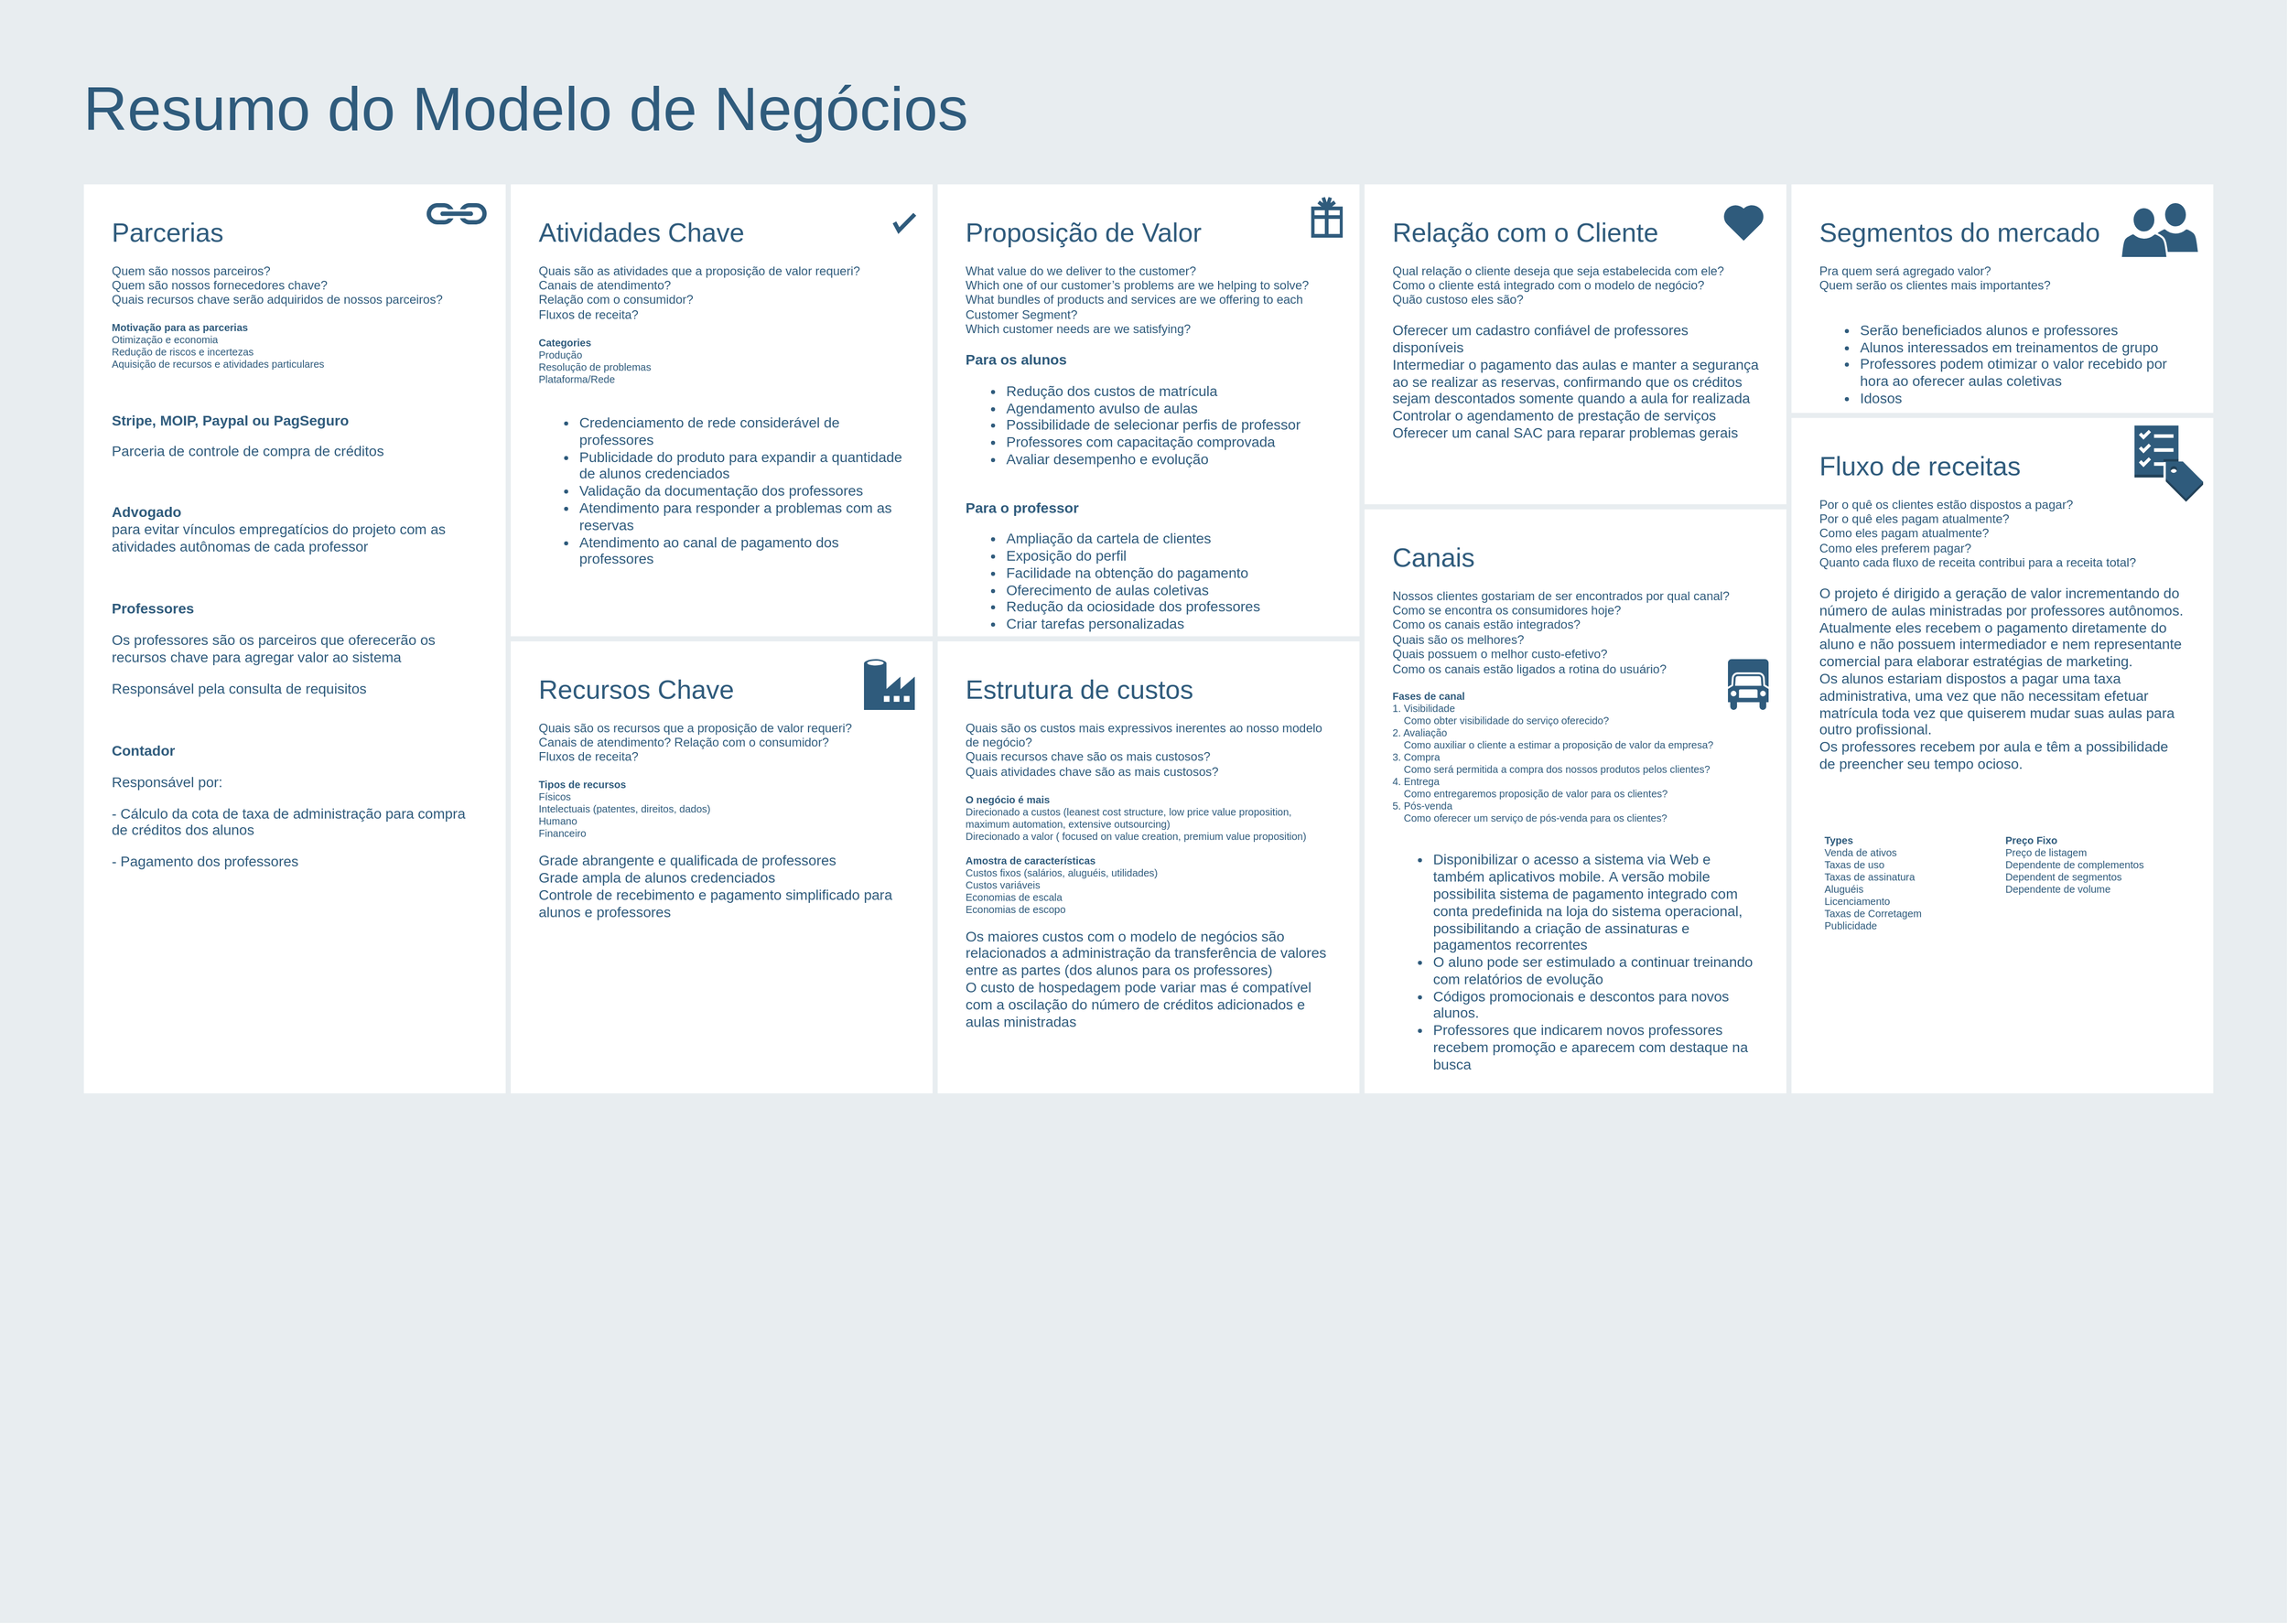 <mxfile version="12.1.1" type="github" pages="1">
  <diagram id="07fea595-8f29-1299-0266-81d95cde20df" name="Page-1">
    <mxGraphModel dx="4398" dy="1057" grid="1" gridSize="10" guides="1" tooltips="1" connect="1" arrows="1" fold="1" page="1" pageScale="1" pageWidth="1169" pageHeight="827" background="#ffffff" math="0" shadow="0">
      <root>
        <mxCell id="0"/>
        <mxCell id="1" parent="0"/>
        <mxCell id="698" value="" style="rounded=0;whiteSpace=wrap;html=1;shadow=0;labelBackgroundColor=none;strokeColor=none;strokeWidth=3;fillColor=#e8edf0;fontSize=60;fontColor=#2F5B7C;align=left;" parent="1" vertex="1">
          <mxGeometry x="-2290" y="41" width="2250" height="1598" as="geometry"/>
        </mxCell>
        <mxCell id="699" value="&lt;div style=&quot;font-size: 26px&quot;&gt;&lt;font style=&quot;font-size: 26px&quot;&gt;Relação com o Cliente&lt;/font&gt;&lt;/div&gt;&lt;div&gt;&lt;br&gt;&lt;/div&gt;&lt;div&gt;&lt;span&gt;Qual relação o cliente deseja que seja estabelecida com ele?&lt;/span&gt;&lt;br&gt;&lt;/div&gt;&lt;div&gt;&lt;span&gt;Como o cliente está integrado com o modelo de negócio?&lt;/span&gt;&lt;br&gt;&lt;/div&gt;&lt;div&gt;Quão custoso eles são?&lt;/div&gt;&lt;div&gt;&lt;br&gt;&lt;/div&gt;&lt;div style=&quot;font-size: 14px&quot;&gt;&lt;font style=&quot;font-size: 14px&quot;&gt;Oferecer um cadastro confiável de professores disponíveis&lt;/font&gt;&lt;/div&gt;&lt;div style=&quot;font-size: 14px&quot;&gt;&lt;font style=&quot;font-size: 14px&quot;&gt;Intermediar o pagamento das aulas e manter a segurança ao se realizar as reservas, confirmando que os créditos sejam descontados somente quando a aula for realizada&lt;/font&gt;&lt;/div&gt;&lt;div style=&quot;font-size: 14px&quot;&gt;&lt;font style=&quot;font-size: 14px&quot;&gt;Controlar o agendamento de prestação de serviços&lt;/font&gt;&lt;/div&gt;&lt;div style=&quot;font-size: 14px&quot;&gt;&lt;font style=&quot;font-size: 14px&quot;&gt;Oferecer um canal SAC para reparar problemas gerais&lt;/font&gt;&lt;/div&gt;" style="rounded=0;whiteSpace=wrap;html=1;shadow=0;labelBackgroundColor=none;strokeColor=#e8edf0;strokeWidth=5;fillColor=#ffffff;fontSize=12;fontColor=#2F5B7C;align=left;verticalAlign=top;spacing=30;" parent="1" vertex="1">
          <mxGeometry x="-950" y="220" width="420" height="320" as="geometry"/>
        </mxCell>
        <mxCell id="700" value="&lt;font&gt;&lt;font style=&quot;font-size: 26px&quot;&gt;Parcerias&lt;/font&gt;&lt;br&gt;&lt;/font&gt;&lt;font style=&quot;font-size: 12px&quot;&gt;&lt;br style=&quot;font-size: 12px&quot;&gt;&lt;font style=&quot;font-size: 12px&quot;&gt;Quem são nossos parceiros?&lt;br style=&quot;font-size: 12px&quot;&gt;Quem são nossos fornecedores chave?&lt;br style=&quot;font-size: 12px&quot;&gt;Quais recursos chave serão adquiridos de nossos parceiros?&lt;br style=&quot;font-size: 12px&quot;&gt;&lt;/font&gt;&lt;br style=&quot;font-size: 12px&quot;&gt;&lt;/font&gt;&lt;div style=&quot;font-size: 10px&quot;&gt;&lt;font style=&quot;font-size: 10px&quot;&gt;&lt;b&gt;Motivação para as parcerias&lt;/b&gt;&lt;/font&gt;&lt;/div&gt;&lt;div style=&quot;font-size: 10px&quot;&gt;&lt;font style=&quot;font-size: 10px&quot;&gt;Otimização e economia&lt;/font&gt;&lt;/div&gt;&lt;div style=&quot;font-size: 10px&quot;&gt;&lt;font style=&quot;font-size: 10px&quot;&gt;Redução de riscos e incertezas&lt;/font&gt;&lt;/div&gt;&lt;div style=&quot;font-size: 10px&quot;&gt;&lt;font style=&quot;font-size: 10px&quot;&gt;Aquisição de recursos e atividades particulares&lt;/font&gt;&lt;/div&gt;&lt;div style=&quot;font-size: 10px&quot;&gt;&lt;font style=&quot;font-size: 10px&quot;&gt;&lt;br&gt;&lt;/font&gt;&lt;/div&gt;&lt;div&gt;&lt;font style=&quot;font-size: 12px&quot;&gt;&lt;br&gt;&lt;/font&gt;&lt;/div&gt;&lt;p style=&quot;font-size: 14px&quot;&gt;&lt;font style=&quot;font-size: 14px&quot;&gt;&lt;font style=&quot;font-size: 14px&quot;&gt;&lt;b&gt;Stripe, MOIP, Paypal ou PagSeguro&lt;br&gt;&lt;/b&gt;&lt;/font&gt;&lt;/font&gt;&lt;/p&gt;&lt;p style=&quot;font-size: 14px&quot;&gt;&lt;font style=&quot;font-size: 14px&quot;&gt;&lt;font style=&quot;font-size: 14px&quot;&gt;&lt;font style=&quot;font-size: 14px&quot;&gt;Parceria de controle de compra de créditos&lt;/font&gt;&lt;/font&gt;&lt;br&gt;&lt;/font&gt;&lt;/p&gt;&lt;p&gt;&lt;font style=&quot;font-size: 14px&quot;&gt;&lt;b&gt;&lt;br&gt;&lt;/b&gt;&lt;/font&gt;&lt;/p&gt;&lt;p&gt;&lt;font style=&quot;font-size: 14px&quot;&gt;&lt;b&gt;Advogado&lt;br&gt;&lt;/b&gt;para evitar vínculos empregatícios do projeto com as atividades autônomas de cada professor&lt;/font&gt;&lt;/p&gt;&lt;p&gt;&lt;/p&gt;&lt;p style=&quot;font-size: 14px&quot;&gt;&lt;/p&gt;&lt;p style=&quot;font-size: 14px&quot;&gt;&lt;b&gt;&lt;br&gt;&lt;/b&gt;&lt;/p&gt;&lt;p style=&quot;font-size: 14px&quot;&gt;&lt;b&gt;Professores&lt;/b&gt;&lt;br&gt;&lt;/p&gt;&lt;p style=&quot;font-size: 14px&quot;&gt;&lt;font style=&quot;font-size: 14px&quot;&gt;Os professores são os parceiros que oferecerão os recursos chave para agregar valor ao sistema&lt;/font&gt;&lt;/p&gt;&lt;p style=&quot;font-size: 14px&quot;&gt;&lt;span&gt;Responsável pela consulta de requisitos&amp;nbsp;&lt;/span&gt;&lt;br&gt;&lt;/p&gt;&lt;p style=&quot;font-size: 14px&quot;&gt;&lt;b&gt;&lt;font style=&quot;font-size: 14px&quot;&gt;&lt;br&gt;&lt;/font&gt;&lt;/b&gt;&lt;/p&gt;&lt;p style=&quot;font-size: 14px&quot;&gt;&lt;b&gt;&lt;font style=&quot;font-size: 14px&quot;&gt;Contador&lt;/font&gt;&lt;/b&gt;&lt;/p&gt;&lt;p style=&quot;font-size: 14px&quot;&gt;&lt;font style=&quot;font-size: 14px&quot;&gt;Responsável por:&lt;/font&gt;&lt;/p&gt;&lt;p style=&quot;font-size: 14px&quot;&gt;&lt;font style=&quot;font-size: 14px&quot;&gt;- Cálculo da cota de taxa de administração para compra de créditos dos alunos&lt;/font&gt;&lt;/p&gt;&lt;p style=&quot;font-size: 14px&quot;&gt;&lt;font style=&quot;font-size: 14px&quot;&gt;- Pagamento dos professores&lt;/font&gt;&lt;/p&gt;" style="rounded=0;whiteSpace=wrap;html=1;shadow=0;labelBackgroundColor=none;strokeColor=#e8edf0;strokeWidth=5;fillColor=#ffffff;fontSize=12;fontColor=#2F5B7C;align=left;verticalAlign=top;spacing=30;" parent="1" vertex="1">
          <mxGeometry x="-2210" y="220" width="420" height="900" as="geometry"/>
        </mxCell>
        <mxCell id="701" value="&lt;font&gt;&lt;font style=&quot;font-size: 26px&quot;&gt;Atividades Chave&lt;/font&gt;&lt;br style=&quot;font-size: 12px&quot;&gt;&lt;/font&gt;&lt;font&gt;&lt;br style=&quot;font-size: 12px&quot;&gt;&lt;div&gt;Quais são as atividades que a proposição de valor requeri?&lt;/div&gt;&lt;div&gt;&lt;div&gt;Canais de atendimento?&amp;nbsp;&lt;/div&gt;&lt;div&gt;Relação com o consumidor?&lt;/div&gt;&lt;div&gt;Fluxos de receita?&lt;/div&gt;&lt;/div&gt;&lt;div&gt;&lt;br&gt;&lt;/div&gt;&lt;/font&gt;&lt;div style=&quot;font-size: 10px&quot;&gt;&lt;div&gt;&lt;b&gt;Categories&lt;/b&gt;&lt;/div&gt;&lt;div&gt;Produção&lt;/div&gt;&lt;div&gt;Resolução de problemas&lt;/div&gt;&lt;div&gt;Plataforma/Rede&lt;/div&gt;&lt;/div&gt;&lt;div&gt;&lt;br&gt;&lt;/div&gt;&lt;p style=&quot;font-size: 14px&quot;&gt;&lt;/p&gt;&lt;ul style=&quot;font-size: 14px&quot;&gt;&lt;li&gt;Credenciamento de rede considerável de professores&lt;/li&gt;&lt;li&gt;Publicidade do produto para expandir a quantidade de alunos credenciados&lt;/li&gt;&lt;li&gt;Validação da documentação dos professores&lt;/li&gt;&lt;li&gt;Atendimento para responder a problemas com as reservas&lt;/li&gt;&lt;li&gt;Atendimento ao canal de pagamento dos professores&lt;/li&gt;&lt;/ul&gt;&lt;p&gt;&lt;/p&gt;" style="rounded=0;whiteSpace=wrap;html=1;shadow=0;labelBackgroundColor=none;strokeColor=#e8edf0;strokeWidth=5;fillColor=#ffffff;fontSize=12;fontColor=#2F5B7C;align=left;verticalAlign=top;spacing=30;" parent="1" vertex="1">
          <mxGeometry x="-1790" y="220" width="420" height="450" as="geometry"/>
        </mxCell>
        <mxCell id="702" value="&lt;div&gt;&lt;font style=&quot;font-size: 26px&quot;&gt;Recursos Chave&lt;/font&gt;&lt;/div&gt;&lt;div&gt;&lt;br&gt;&lt;/div&gt;&lt;div&gt;Quais são os recursos que a proposição de valor requeri?&lt;/div&gt;&lt;div&gt;Canais de atendimento? Relação com o consumidor?&lt;/div&gt;&lt;div&gt;Fluxos de receita?&lt;/div&gt;&lt;div&gt;&lt;br&gt;&lt;/div&gt;&lt;div style=&quot;font-size: 10px&quot;&gt;&lt;font style=&quot;font-size: 10px&quot;&gt;&lt;b&gt;Tipos de recursos&lt;/b&gt;&lt;/font&gt;&lt;/div&gt;&lt;div style=&quot;font-size: 10px&quot;&gt;&lt;font style=&quot;font-size: 10px&quot;&gt;Físicos&lt;/font&gt;&lt;/div&gt;&lt;div style=&quot;font-size: 10px&quot;&gt;&lt;font style=&quot;font-size: 10px&quot;&gt;Intelectuais (patentes, direitos, dados)&lt;/font&gt;&lt;/div&gt;&lt;div style=&quot;font-size: 10px&quot;&gt;&lt;font style=&quot;font-size: 10px&quot;&gt;Humano&lt;/font&gt;&lt;/div&gt;&lt;div style=&quot;font-size: 10px&quot;&gt;&lt;font style=&quot;font-size: 10px&quot;&gt;Financeiro&lt;/font&gt;&lt;/div&gt;&lt;div style=&quot;font-size: 10px&quot;&gt;&lt;font style=&quot;font-size: 10px&quot;&gt;&lt;br&gt;&lt;/font&gt;&lt;/div&gt;&lt;div style=&quot;font-size: 14px&quot;&gt;&lt;font style=&quot;font-size: 14px&quot;&gt;Grade abrangente e qualificada de professores&lt;/font&gt;&lt;/div&gt;&lt;div style=&quot;font-size: 14px&quot;&gt;&lt;font style=&quot;font-size: 14px&quot;&gt;Grade ampla de alunos credenciados&lt;/font&gt;&lt;/div&gt;&lt;div style=&quot;font-size: 14px&quot;&gt;&lt;font style=&quot;font-size: 14px&quot;&gt;Controle de recebimento e pagamento simplificado para alunos e professores&lt;/font&gt;&lt;/div&gt;&lt;div style=&quot;font-size: 14px&quot;&gt;&lt;br&gt;&lt;/div&gt;" style="rounded=0;whiteSpace=wrap;html=1;shadow=0;labelBackgroundColor=none;strokeColor=#e8edf0;strokeWidth=5;fillColor=#ffffff;fontSize=12;fontColor=#2F5B7C;align=left;verticalAlign=top;spacing=30;" parent="1" vertex="1">
          <mxGeometry x="-1790" y="670" width="420" height="450" as="geometry"/>
        </mxCell>
        <mxCell id="703" value="&lt;div style=&quot;font-size: 26px&quot;&gt;&lt;font style=&quot;font-size: 26px&quot;&gt;Proposição de Valor&lt;/font&gt;&lt;/div&gt;&lt;div&gt;&lt;br&gt;&lt;/div&gt;&lt;div&gt;What value do we deliver to the customer?&lt;/div&gt;&lt;div&gt;Which one of our customer’s problems are we helping to solve?&lt;/div&gt;&lt;div&gt;What bundles of products and services are we offering to each Customer Segment?&lt;/div&gt;&lt;div&gt;Which customer needs are we satisfying?&lt;/div&gt;&lt;div&gt;&lt;br&gt;&lt;/div&gt;&lt;div style=&quot;font-size: 14px&quot;&gt;&lt;b&gt;&lt;font style=&quot;font-size: 14px&quot;&gt;Para os alunos&lt;/font&gt;&lt;/b&gt;&lt;/div&gt;&lt;div style=&quot;font-size: 14px&quot;&gt;&lt;ul&gt;&lt;li&gt;&lt;font style=&quot;font-size: 14px&quot;&gt;Redução dos custos de matrícula&lt;/font&gt;&lt;/li&gt;&lt;li&gt;&lt;font style=&quot;font-size: 14px&quot;&gt;Agendamento avulso de aulas&lt;/font&gt;&lt;/li&gt;&lt;li&gt;&lt;font style=&quot;font-size: 14px&quot;&gt;Possibilidade de selecionar perfis de professor&lt;/font&gt;&lt;/li&gt;&lt;li&gt;&lt;font style=&quot;font-size: 14px&quot;&gt;Professores com capacitação comprovada&lt;/font&gt;&lt;/li&gt;&lt;li&gt;&lt;font style=&quot;font-size: 14px&quot;&gt;Avaliar desempenho e evolução&lt;/font&gt;&lt;/li&gt;&lt;/ul&gt;&lt;/div&gt;&lt;div style=&quot;font-size: 14px&quot;&gt;&lt;font style=&quot;font-size: 14px&quot;&gt;&lt;br&gt;&lt;/font&gt;&lt;/div&gt;&lt;div style=&quot;font-size: 14px&quot;&gt;&lt;font style=&quot;font-size: 14px&quot;&gt;&lt;b&gt;Para o professor&lt;/b&gt;&lt;/font&gt;&lt;/div&gt;&lt;div style=&quot;font-size: 14px&quot;&gt;&lt;ul&gt;&lt;li&gt;&lt;font style=&quot;font-size: 14px&quot;&gt;Ampliação da cartela de clientes&lt;/font&gt;&lt;/li&gt;&lt;li&gt;&lt;font style=&quot;font-size: 14px&quot;&gt;Exposição do perfil&lt;/font&gt;&lt;/li&gt;&lt;li&gt;&lt;font style=&quot;font-size: 14px&quot;&gt;Facilidade na obtenção do pagamento&lt;/font&gt;&lt;/li&gt;&lt;li&gt;&lt;font style=&quot;font-size: 14px&quot;&gt;Oferecimento de aulas coletivas&lt;/font&gt;&lt;/li&gt;&lt;li&gt;&lt;font style=&quot;font-size: 14px&quot;&gt;Redução da ociosidade dos professores&lt;/font&gt;&lt;/li&gt;&lt;li&gt;&lt;font style=&quot;font-size: 14px&quot;&gt;Criar tarefas personalizadas&lt;/font&gt;&lt;/li&gt;&lt;/ul&gt;&lt;/div&gt;" style="rounded=0;whiteSpace=wrap;html=1;shadow=0;labelBackgroundColor=none;strokeColor=#e8edf0;strokeWidth=5;fillColor=#ffffff;fontSize=12;fontColor=#2F5B7C;align=left;verticalAlign=top;spacing=30;" parent="1" vertex="1">
          <mxGeometry x="-1370" y="220" width="420" height="450" as="geometry"/>
        </mxCell>
        <mxCell id="704" value="&lt;div&gt;&lt;font style=&quot;font-size: 26px&quot;&gt;Segmentos do mercado&lt;/font&gt;&lt;/div&gt;&lt;div&gt;&lt;br&gt;&lt;/div&gt;&lt;div&gt;Pra quem será agregado valor?&lt;/div&gt;&lt;div&gt;Quem serão os clientes mais importantes?&lt;/div&gt;&lt;div&gt;&lt;br&gt;&lt;/div&gt;&lt;div style=&quot;font-size: 14px&quot;&gt;&lt;ul&gt;&lt;li&gt;&lt;font style=&quot;font-size: 14px&quot;&gt;Serão beneficiados alunos e professores&lt;/font&gt;&lt;/li&gt;&lt;li&gt;&lt;font style=&quot;font-size: 14px&quot;&gt;Alunos interessados em treinamentos de grupo&lt;/font&gt;&lt;/li&gt;&lt;li&gt;&lt;font style=&quot;font-size: 14px&quot;&gt;Professores podem otimizar o valor recebido por hora ao oferecer aulas coletivas&lt;/font&gt;&lt;/li&gt;&lt;li&gt;&lt;font style=&quot;font-size: 14px&quot;&gt;Idosos&lt;/font&gt;&lt;/li&gt;&lt;/ul&gt;&lt;/div&gt;" style="rounded=0;whiteSpace=wrap;html=1;shadow=0;labelBackgroundColor=none;strokeColor=#e8edf0;strokeWidth=5;fillColor=#ffffff;fontSize=12;fontColor=#2F5B7C;align=left;verticalAlign=top;spacing=30;" parent="1" vertex="1">
          <mxGeometry x="-530" y="220" width="420" height="230" as="geometry"/>
        </mxCell>
        <mxCell id="705" value="&lt;div&gt;&lt;font style=&quot;font-size: 26px&quot;&gt;Canais&lt;/font&gt;&lt;/div&gt;&lt;div&gt;&lt;br&gt;&lt;/div&gt;&lt;div&gt;&lt;span&gt;Nossos clientes gostariam de ser encontrados por qual canal?&lt;/span&gt;&lt;br&gt;&lt;/div&gt;&lt;div&gt;Como se encontra os consumidores hoje?&lt;/div&gt;&lt;div&gt;Como os canais estão integrados?&lt;/div&gt;&lt;div&gt;Quais são os melhores?&lt;/div&gt;&lt;div&gt;Quais possuem o melhor custo-efetivo?&lt;/div&gt;&lt;div&gt;Como os canais estão ligados a rotina do usuário?&lt;/div&gt;&lt;div&gt;&lt;br&gt;&lt;/div&gt;&lt;div style=&quot;font-size: 10px&quot;&gt;&lt;font style=&quot;font-size: 10px&quot;&gt;&lt;b&gt;Fases de canal&lt;/b&gt;&lt;/font&gt;&lt;/div&gt;&lt;div style=&quot;font-size: 10px&quot;&gt;&lt;font style=&quot;font-size: 10px&quot;&gt;1. Visibilidade&lt;/font&gt;&lt;/div&gt;&lt;div style=&quot;font-size: 10px&quot;&gt;&lt;font style=&quot;font-size: 10px&quot;&gt;&amp;nbsp; &amp;nbsp; Como obter visibilidade do serviço oferecido?&lt;/font&gt;&lt;/div&gt;&lt;div style=&quot;font-size: 10px&quot;&gt;&lt;font style=&quot;font-size: 10px&quot;&gt;2. Avaliação&lt;/font&gt;&lt;/div&gt;&lt;div style=&quot;font-size: 10px&quot;&gt;&lt;font style=&quot;font-size: 10px&quot;&gt;&amp;nbsp; &amp;nbsp; Como auxiliar o cliente a estimar a proposição de valor da empresa?&lt;/font&gt;&lt;/div&gt;&lt;div style=&quot;font-size: 10px&quot;&gt;&lt;font style=&quot;font-size: 10px&quot;&gt;3. Compra&lt;/font&gt;&lt;/div&gt;&lt;div style=&quot;font-size: 10px&quot;&gt;&lt;font style=&quot;font-size: 10px&quot;&gt;&amp;nbsp; &amp;nbsp; Como será permitida a compra dos nossos produtos pelos clientes?&lt;/font&gt;&lt;/div&gt;&lt;div style=&quot;font-size: 10px&quot;&gt;&lt;font style=&quot;font-size: 10px&quot;&gt;4. Entrega&lt;/font&gt;&lt;/div&gt;&lt;div style=&quot;font-size: 10px&quot;&gt;&lt;font style=&quot;font-size: 10px&quot;&gt;&amp;nbsp; &amp;nbsp; Como entregaremos proposição de valor para os clientes?&lt;/font&gt;&lt;/div&gt;&lt;div style=&quot;font-size: 10px&quot;&gt;&lt;font style=&quot;font-size: 10px&quot;&gt;5. Pós-venda&lt;/font&gt;&lt;/div&gt;&lt;div style=&quot;font-size: 10px&quot;&gt;&lt;font style=&quot;font-size: 10px&quot;&gt;&amp;nbsp; &amp;nbsp; Como oferecer um serviço de pós-venda para os clientes?&lt;/font&gt;&lt;/div&gt;&lt;div style=&quot;font-size: 10px&quot;&gt;&lt;br&gt;&lt;/div&gt;&lt;div style=&quot;font-size: 14px&quot;&gt;&lt;ul&gt;&lt;li&gt;&lt;font style=&quot;font-size: 14px&quot;&gt;Disponibilizar o acesso a sistema via Web e também aplicativos mobile.&amp;nbsp;&lt;/font&gt;&lt;span&gt;A versão mobile possibilita sistema de pagamento integrado com conta predefinida na loja do sistema operacional, possibilitando a criação de assinaturas e pagamentos recorrentes&lt;/span&gt;&lt;/li&gt;&lt;li&gt;&lt;font style=&quot;font-size: 14px&quot;&gt;O aluno pode ser estimulado a continuar treinando com relatórios de evolução&lt;/font&gt;&lt;/li&gt;&lt;li&gt;&lt;font style=&quot;font-size: 14px&quot;&gt;Códigos promocionais e descontos para novos alunos.&lt;/font&gt;&lt;/li&gt;&lt;li&gt;&lt;font style=&quot;font-size: 14px&quot;&gt;Professores que indicarem novos professores recebem promoção e aparecem com destaque na busca&lt;/font&gt;&lt;/li&gt;&lt;/ul&gt;&lt;/div&gt;" style="rounded=0;whiteSpace=wrap;html=1;shadow=0;labelBackgroundColor=none;strokeColor=#e8edf0;strokeWidth=5;fillColor=#ffffff;fontSize=12;fontColor=#2F5B7C;align=left;verticalAlign=top;spacing=30;" parent="1" vertex="1">
          <mxGeometry x="-950" y="540" width="420" height="580" as="geometry"/>
        </mxCell>
        <mxCell id="706" value="&lt;div style=&quot;font-size: 26px&quot;&gt;&lt;font style=&quot;font-size: 26px&quot;&gt;Estrutura de custos&lt;/font&gt;&lt;/div&gt;&lt;div&gt;&lt;br&gt;&lt;/div&gt;&lt;div&gt;Quais são os custos mais expressivos inerentes ao nosso modelo de negócio?&lt;/div&gt;&lt;div&gt;Quais recursos chave são os mais custosos?&lt;/div&gt;&lt;div&gt;Quais atividades chave são as mais custosos?&lt;/div&gt;&lt;div&gt;&lt;br&gt;&lt;/div&gt;&lt;div style=&quot;font-size: 10px&quot;&gt;&lt;font style=&quot;font-size: 10px&quot;&gt;&lt;b&gt;O negócio é mais&lt;/b&gt;&lt;/font&gt;&lt;/div&gt;&lt;div style=&quot;font-size: 10px&quot;&gt;&lt;font style=&quot;font-size: 10px&quot;&gt;Direcionado a custos (leanest cost structure, low price value proposition, maximum automation, extensive outsourcing)&lt;/font&gt;&lt;/div&gt;&lt;div style=&quot;font-size: 10px&quot;&gt;&lt;font style=&quot;font-size: 10px&quot;&gt;Direcionado a valor ( focused on value creation, premium value proposition)&lt;/font&gt;&lt;/div&gt;&lt;div style=&quot;font-size: 10px&quot;&gt;&lt;font style=&quot;font-size: 10px&quot;&gt;&lt;br&gt;&lt;/font&gt;&lt;/div&gt;&lt;div style=&quot;font-size: 10px&quot;&gt;&lt;font style=&quot;font-size: 10px&quot;&gt;&lt;b&gt;Amostra de características&lt;/b&gt;&lt;/font&gt;&lt;/div&gt;&lt;div style=&quot;font-size: 10px&quot;&gt;&lt;font style=&quot;font-size: 10px&quot;&gt;Custos fixos (salários, aluguéis, utilidades)&lt;/font&gt;&lt;/div&gt;&lt;div style=&quot;font-size: 10px&quot;&gt;&lt;font style=&quot;font-size: 10px&quot;&gt;Custos variáveis&lt;/font&gt;&lt;/div&gt;&lt;div style=&quot;font-size: 10px&quot;&gt;&lt;font style=&quot;font-size: 10px&quot;&gt;Economias de escala&lt;/font&gt;&lt;/div&gt;&lt;div style=&quot;font-size: 10px&quot;&gt;&lt;font style=&quot;font-size: 10px&quot;&gt;Economias de escopo&lt;/font&gt;&lt;/div&gt;&lt;div style=&quot;font-size: 10px&quot;&gt;&lt;font style=&quot;font-size: 10px&quot;&gt;&lt;br&gt;&lt;/font&gt;&lt;/div&gt;&lt;div style=&quot;font-size: 14px&quot;&gt;&lt;font style=&quot;font-size: 14px&quot;&gt;Os maiores custos com o modelo de negócios são relacionados a administração da transferência de valores entre as partes (dos alunos para os professores)&lt;/font&gt;&lt;/div&gt;&lt;div style=&quot;font-size: 14px&quot;&gt;&lt;font style=&quot;font-size: 14px&quot;&gt;O custo de hospedagem pode variar mas é compatível com a oscilação do número de créditos adicionados e aulas ministradas&lt;/font&gt;&lt;/div&gt;" style="rounded=0;whiteSpace=wrap;html=1;shadow=0;labelBackgroundColor=none;strokeColor=#e8edf0;strokeWidth=5;fillColor=#ffffff;fontSize=12;fontColor=#2F5B7C;align=left;verticalAlign=top;spacing=30;" parent="1" vertex="1">
          <mxGeometry x="-1370" y="670" width="420" height="450" as="geometry"/>
        </mxCell>
        <mxCell id="707" value="&lt;div style=&quot;font-size: 26px&quot;&gt;&lt;font style=&quot;font-size: 26px&quot;&gt;Fluxo de receitas&lt;/font&gt;&lt;/div&gt;&lt;div&gt;&lt;br&gt;&lt;/div&gt;&lt;div&gt;Por o quê os clientes estão dispostos a pagar?&lt;/div&gt;&lt;div&gt;Por o quê eles pagam atualmente?&lt;/div&gt;&lt;div&gt;Como eles pagam atualmente?&lt;/div&gt;&lt;div&gt;Como eles preferem pagar?&lt;/div&gt;&lt;div&gt;Quanto cada fluxo de receita contribui para a receita total?&lt;/div&gt;&lt;div&gt;&lt;br&gt;&lt;/div&gt;&lt;div style=&quot;font-size: 14px&quot;&gt;&lt;font style=&quot;font-size: 14px&quot;&gt;O projeto é dirigido a geração de valor incrementando do número de aulas ministradas por professores autônomos.&amp;nbsp;&lt;/font&gt;&lt;/div&gt;&lt;div style=&quot;font-size: 14px&quot;&gt;&lt;font style=&quot;font-size: 14px&quot;&gt;Atualmente eles recebem o pagamento diretamente do aluno e não possuem intermediador e nem representante comercial para elaborar estratégias de marketing.&lt;/font&gt;&lt;/div&gt;&lt;div style=&quot;font-size: 14px&quot;&gt;&lt;font style=&quot;font-size: 14px&quot;&gt;Os alunos estariam dispostos a pagar uma taxa administrativa, uma vez que não necessitam efetuar matrícula toda vez que quiserem mudar suas aulas para outro profissional.&lt;/font&gt;&lt;/div&gt;&lt;div style=&quot;font-size: 14px&quot;&gt;&lt;font style=&quot;font-size: 14px&quot;&gt;Os professores recebem por aula e têm a possibilidade de preencher seu tempo ocioso.&lt;/font&gt;&lt;/div&gt;" style="rounded=0;whiteSpace=wrap;html=1;shadow=0;labelBackgroundColor=none;strokeColor=#e8edf0;strokeWidth=5;fillColor=#ffffff;fontSize=12;fontColor=#2F5B7C;align=left;verticalAlign=top;spacing=30;" parent="1" vertex="1">
          <mxGeometry x="-530" y="450" width="420" height="670" as="geometry"/>
        </mxCell>
        <mxCell id="708" value="Resumo do Modelo de Negócios" style="text;html=1;resizable=0;points=[];autosize=1;align=left;verticalAlign=top;spacingTop=-4;fontSize=60;fontColor=#2F5B7C;" parent="1" vertex="1">
          <mxGeometry x="-2210" y="110" width="890" height="70" as="geometry"/>
        </mxCell>
        <mxCell id="709" value="" style="html=1;verticalLabelPosition=bottom;labelBackgroundColor=#ffffff;verticalAlign=top;shadow=0;dashed=0;strokeWidth=4;shape=mxgraph.ios7.misc.check;strokeColor=#2F5B7C;fillColor=#ffffff;gradientColor=none;fontSize=12;fontColor=#2F5B7C;align=left;" parent="1" vertex="1">
          <mxGeometry x="-1410" y="252" width="20" height="16" as="geometry"/>
        </mxCell>
        <mxCell id="710" value="" style="shape=mxgraph.signs.travel.present;html=1;fillColor=#2F5B7C;strokeColor=none;verticalLabelPosition=bottom;verticalAlign=top;align=center;shadow=0;labelBackgroundColor=none;fontSize=12;fontColor=#2F5B7C;" parent="1" vertex="1">
          <mxGeometry x="-1000" y="235" width="31" height="40" as="geometry"/>
        </mxCell>
        <mxCell id="711" value="" style="html=1;verticalLabelPosition=bottom;labelBackgroundColor=#ffffff;verticalAlign=top;strokeWidth=3;strokeColor=none;fillColor=#2F5B7C;shadow=0;dashed=0;shape=mxgraph.ios7.icons.heart;fontSize=12;fontColor=#2F5B7C;align=left;" parent="1" vertex="1">
          <mxGeometry x="-595.0" y="242" width="41" height="36" as="geometry"/>
        </mxCell>
        <mxCell id="713" value="&lt;div style=&quot;font-size: 10px&quot;&gt;&lt;b&gt;Preço Fixo&lt;/b&gt;&lt;/div&gt;&lt;div style=&quot;font-size: 10px&quot;&gt;Preço de listagem&lt;/div&gt;&lt;div style=&quot;font-size: 10px&quot;&gt;Dependente de complementos&lt;/div&gt;&lt;div style=&quot;font-size: 10px&quot;&gt;&lt;span&gt;Dependent de segmentos&lt;/span&gt;&lt;br&gt;&lt;/div&gt;&lt;div style=&quot;font-size: 10px&quot;&gt;Dependente de volume&lt;/div&gt;" style="text;html=1;resizable=0;points=[];autosize=1;align=left;verticalAlign=top;spacingTop=-4;fontSize=10;fontColor=#2F5B7C;" parent="1" vertex="1">
          <mxGeometry x="-319" y="860" width="150" height="60" as="geometry"/>
        </mxCell>
        <mxCell id="714" value="&lt;div style=&quot;font-size: 10px&quot;&gt;&lt;b&gt;Types&lt;/b&gt;&lt;/div&gt;&lt;div style=&quot;font-size: 10px&quot;&gt;Venda de ativos&lt;/div&gt;&lt;div style=&quot;font-size: 10px&quot;&gt;Taxas de uso&lt;/div&gt;&lt;div style=&quot;font-size: 10px&quot;&gt;Taxas de assinatura&lt;/div&gt;&lt;div style=&quot;font-size: 10px&quot;&gt;Aluguéis&lt;/div&gt;&lt;div style=&quot;font-size: 10px&quot;&gt;Licenciamento&lt;/div&gt;&lt;div style=&quot;font-size: 10px&quot;&gt;Taxas de Corretagem&lt;/div&gt;&lt;div style=&quot;font-size: 10px&quot;&gt;Publicidade&lt;/div&gt;" style="text;html=1;resizable=0;points=[];autosize=1;align=left;verticalAlign=top;spacingTop=-4;fontSize=10;fontColor=#2F5B7C;" parent="1" vertex="1">
          <mxGeometry x="-497" y="860" width="110" height="100" as="geometry"/>
        </mxCell>
        <mxCell id="715" value="" style="shadow=0;dashed=0;html=1;strokeColor=none;labelPosition=center;verticalLabelPosition=bottom;verticalAlign=top;shape=mxgraph.mscae.cloud.data_factory;fillColor=#2F5B7C;labelBackgroundColor=none;fontSize=10;fontColor=#2F5B7C;align=left;" parent="1" vertex="1">
          <mxGeometry x="-1440" y="690" width="50" height="50" as="geometry"/>
        </mxCell>
        <mxCell id="716" value="" style="shape=mxgraph.signs.transportation.truck_6;html=1;fillColor=#2F5B7C;strokeColor=none;verticalLabelPosition=bottom;verticalAlign=top;align=center;shadow=0;labelBackgroundColor=none;fontSize=10;fontColor=#2F5B7C;aspect=fixed;" parent="1" vertex="1">
          <mxGeometry x="-590" y="690" width="40" height="50" as="geometry"/>
        </mxCell>
        <mxCell id="717" value="" style="shape=image;html=1;verticalAlign=top;verticalLabelPosition=bottom;labelBackgroundColor=#ffffff;imageAspect=0;aspect=fixed;image=https://cdn4.iconfinder.com/data/icons/evil-icons-user-interface/64/price-128.png;shadow=0;strokeColor=#e8edf0;strokeWidth=3;fillColor=#2F5B7C;gradientColor=none;fontSize=10;fontColor=#2F5B7C;align=left;" parent="1" vertex="1">
          <mxGeometry x="-1027" y="686" width="58" height="58" as="geometry"/>
        </mxCell>
        <mxCell id="718" value="" style="dashed=0;html=1;shape=mxgraph.aws3.checklist_cost;fillColor=#2F5B7C;gradientColor=none;shadow=0;labelBackgroundColor=none;strokeColor=none;strokeWidth=3;fontSize=10;fontColor=#2F5B7C;align=left;" parent="1" vertex="1">
          <mxGeometry x="-190" y="460" width="67.5" height="75" as="geometry"/>
        </mxCell>
        <mxCell id="719" value="" style="shadow=0;dashed=0;html=1;strokeColor=none;fillColor=#2F5B7C;labelPosition=center;verticalLabelPosition=bottom;verticalAlign=top;outlineConnect=0;shape=mxgraph.office.concepts.link;labelBackgroundColor=none;fontSize=10;fontColor=#000000;align=left;" parent="1" vertex="1">
          <mxGeometry x="-1871" y="241" width="61" height="21" as="geometry"/>
        </mxCell>
        <mxCell id="720" value="" style="group" parent="1" vertex="1" connectable="0">
          <mxGeometry x="-203.5" y="245" width="69" height="50" as="geometry"/>
        </mxCell>
        <mxCell id="721" value="" style="shadow=0;dashed=0;html=1;strokeColor=#FFFFFF;labelPosition=center;verticalLabelPosition=bottom;verticalAlign=top;outlineConnect=0;shape=mxgraph.office.users.user;fillColor=#2F5B7C;labelBackgroundColor=none;fontSize=10;fontColor=#000000;align=left;strokeWidth=2;" parent="720" vertex="1">
          <mxGeometry x="31" y="-5" width="46" height="50" as="geometry"/>
        </mxCell>
        <mxCell id="722" value="" style="shadow=0;dashed=0;html=1;strokeColor=#FFFFFF;labelPosition=center;verticalLabelPosition=bottom;verticalAlign=top;outlineConnect=0;shape=mxgraph.office.users.user;fillColor=#2F5B7C;labelBackgroundColor=none;fontSize=10;fontColor=#000000;align=left;strokeWidth=2;" parent="720" vertex="1">
          <mxGeometry width="46" height="50" as="geometry"/>
        </mxCell>
      </root>
    </mxGraphModel>
  </diagram>
</mxfile>

